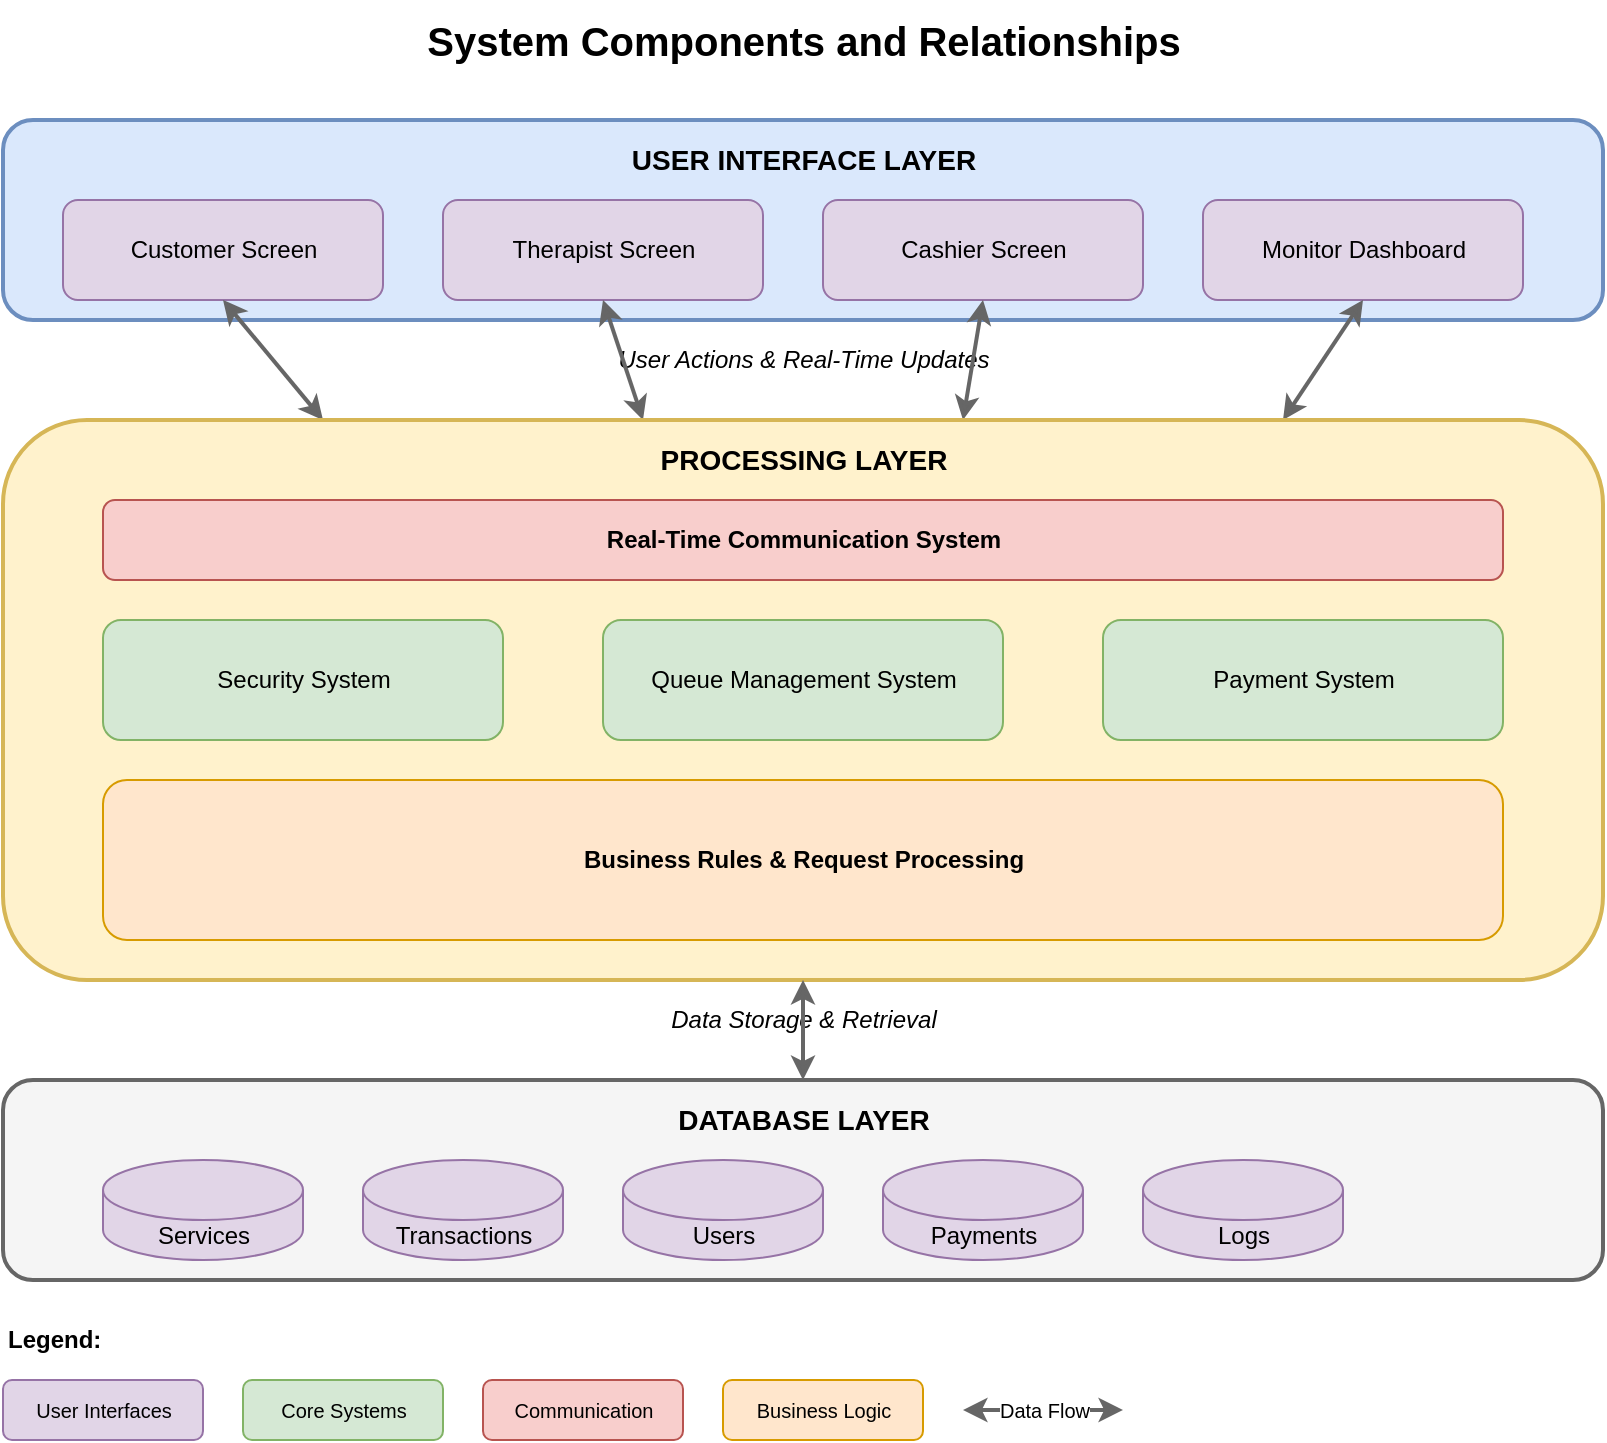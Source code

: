 <mxfile version="24.0.0" type="device">
  <diagram name="System Components" id="system-components">
    <mxGraphModel dx="1434" dy="844" grid="1" gridSize="10" guides="1" tooltips="1" connect="1" arrows="1" fold="1" page="1" pageScale="1" pageWidth="1169" pageHeight="827" math="0" shadow="0">
      <root>
        <mxCell id="0" />
        <mxCell id="1" parent="0" />
        
        <!-- Title -->
        <mxCell id="title" value="System Components and Relationships" style="text;html=1;strokeColor=none;fillColor=none;align=center;verticalAlign=middle;whiteSpace=wrap;rounded=0;fontSize=20;fontStyle=1" vertex="1" parent="1">
          <mxGeometry x="384.5" y="20" width="400" height="40" as="geometry" />
        </mxCell>
        
        <!-- USER INTERFACE LAYER -->
        <mxCell id="ui-layer-container" value="" style="rounded=1;whiteSpace=wrap;html=1;fillColor=#dae8fc;strokeColor=#6c8ebf;strokeWidth=2;" vertex="1" parent="1">
          <mxGeometry x="184.5" y="80" width="800" height="100" as="geometry" />
        </mxCell>
        
        <mxCell id="ui-layer-title" value="USER INTERFACE LAYER" style="text;html=1;strokeColor=none;fillColor=none;align=center;verticalAlign=middle;whiteSpace=wrap;rounded=0;fontSize=14;fontStyle=1" vertex="1" parent="1">
          <mxGeometry x="484.5" y="90" width="200" height="20" as="geometry" />
        </mxCell>
        
        <mxCell id="customer-ui" value="Customer Screen" style="rounded=1;whiteSpace=wrap;html=1;fillColor=#e1d5e7;strokeColor=#9673a6;" vertex="1" parent="1">
          <mxGeometry x="214.5" y="120" width="160" height="50" as="geometry" />
        </mxCell>
        
        <mxCell id="therapist-ui" value="Therapist Screen" style="rounded=1;whiteSpace=wrap;html=1;fillColor=#e1d5e7;strokeColor=#9673a6;" vertex="1" parent="1">
          <mxGeometry x="404.5" y="120" width="160" height="50" as="geometry" />
        </mxCell>
        
        <mxCell id="cashier-ui" value="Cashier Screen" style="rounded=1;whiteSpace=wrap;html=1;fillColor=#e1d5e7;strokeColor=#9673a6;" vertex="1" parent="1">
          <mxGeometry x="594.5" y="120" width="160" height="50" as="geometry" />
        </mxCell>
        
        <mxCell id="monitor-ui" value="Monitor Dashboard" style="rounded=1;whiteSpace=wrap;html=1;fillColor=#e1d5e7;strokeColor=#9673a6;" vertex="1" parent="1">
          <mxGeometry x="784.5" y="120" width="160" height="50" as="geometry" />
        </mxCell>
        
        <!-- Connection Label -->
        <mxCell id="connection-label-1" value="User Actions &amp; Real-Time Updates" style="text;html=1;strokeColor=none;fillColor=none;align=center;verticalAlign=middle;whiteSpace=wrap;rounded=0;fontSize=12;fontStyle=2" vertex="1" parent="1">
          <mxGeometry x="434.5" y="190" width="300" height="20" as="geometry" />
        </mxCell>
        
        <!-- Arrows from UI to Processing -->
        <mxCell id="arrow-ui-1" value="" style="endArrow=classic;startArrow=classic;html=1;rounded=0;exitX=0.5;exitY=1;exitDx=0;exitDy=0;entryX=0.2;entryY=0;entryDx=0;entryDy=0;strokeWidth=2;strokeColor=#666666;" edge="1" parent="1" source="customer-ui" target="processing-layer-container">
          <mxGeometry width="50" height="50" relative="1" as="geometry">
            <mxPoint x="294.5" y="180" as="sourcePoint" />
            <mxPoint x="344.5" y="130" as="targetPoint" />
          </mxGeometry>
        </mxCell>
        
        <mxCell id="arrow-ui-2" value="" style="endArrow=classic;startArrow=classic;html=1;rounded=0;exitX=0.5;exitY=1;exitDx=0;exitDy=0;entryX=0.4;entryY=0;entryDx=0;entryDy=0;strokeWidth=2;strokeColor=#666666;" edge="1" parent="1" source="therapist-ui" target="processing-layer-container">
          <mxGeometry width="50" height="50" relative="1" as="geometry">
            <mxPoint x="484.5" y="180" as="sourcePoint" />
            <mxPoint x="534.5" y="130" as="targetPoint" />
          </mxGeometry>
        </mxCell>
        
        <mxCell id="arrow-ui-3" value="" style="endArrow=classic;startArrow=classic;html=1;rounded=0;exitX=0.5;exitY=1;exitDx=0;exitDy=0;entryX=0.6;entryY=0;entryDx=0;entryDy=0;strokeWidth=2;strokeColor=#666666;" edge="1" parent="1" source="cashier-ui" target="processing-layer-container">
          <mxGeometry width="50" height="50" relative="1" as="geometry">
            <mxPoint x="674.5" y="180" as="sourcePoint" />
            <mxPoint x="724.5" y="130" as="targetPoint" />
          </mxGeometry>
        </mxCell>
        
        <mxCell id="arrow-ui-4" value="" style="endArrow=classic;startArrow=classic;html=1;rounded=0;exitX=0.5;exitY=1;exitDx=0;exitDy=0;entryX=0.8;entryY=0;entryDx=0;entryDy=0;strokeWidth=2;strokeColor=#666666;" edge="1" parent="1" source="monitor-ui" target="processing-layer-container">
          <mxGeometry width="50" height="50" relative="1" as="geometry">
            <mxPoint x="864.5" y="180" as="sourcePoint" />
            <mxPoint x="914.5" y="130" as="targetPoint" />
          </mxGeometry>
        </mxCell>
        
        <!-- PROCESSING LAYER -->
        <mxCell id="processing-layer-container" value="" style="rounded=1;whiteSpace=wrap;html=1;fillColor=#fff2cc;strokeColor=#d6b656;strokeWidth=2;" vertex="1" parent="1">
          <mxGeometry x="184.5" y="230" width="800" height="280" as="geometry" />
        </mxCell>
        
        <mxCell id="processing-layer-title" value="PROCESSING LAYER" style="text;html=1;strokeColor=none;fillColor=none;align=center;verticalAlign=middle;whiteSpace=wrap;rounded=0;fontSize=14;fontStyle=1" vertex="1" parent="1">
          <mxGeometry x="484.5" y="240" width="200" height="20" as="geometry" />
        </mxCell>
        
        <!-- Real-Time Communication System -->
        <mxCell id="realtime-comm" value="Real-Time Communication System" style="rounded=1;whiteSpace=wrap;html=1;fillColor=#f8cecc;strokeColor=#b85450;fontSize=12;fontStyle=1" vertex="1" parent="1">
          <mxGeometry x="234.5" y="270" width="700" height="40" as="geometry" />
        </mxCell>
        
        <!-- Three Systems -->
        <mxCell id="security-system" value="Security System" style="rounded=1;whiteSpace=wrap;html=1;fillColor=#d5e8d4;strokeColor=#82b366;" vertex="1" parent="1">
          <mxGeometry x="234.5" y="330" width="200" height="60" as="geometry" />
        </mxCell>
        
        <mxCell id="queue-system" value="Queue Management System" style="rounded=1;whiteSpace=wrap;html=1;fillColor=#d5e8d4;strokeColor=#82b366;" vertex="1" parent="1">
          <mxGeometry x="484.5" y="330" width="200" height="60" as="geometry" />
        </mxCell>
        
        <mxCell id="payment-system" value="Payment System" style="rounded=1;whiteSpace=wrap;html=1;fillColor=#d5e8d4;strokeColor=#82b366;" vertex="1" parent="1">
          <mxGeometry x="734.5" y="330" width="200" height="60" as="geometry" />
        </mxCell>
        
        <!-- Business Rules -->
        <mxCell id="business-rules" value="Business Rules &amp; Request Processing" style="rounded=1;whiteSpace=wrap;html=1;fillColor=#ffe6cc;strokeColor=#d79b00;fontSize=12;fontStyle=1" vertex="1" parent="1">
          <mxGeometry x="234.5" y="410" width="700" height="80" as="geometry" />
        </mxCell>
        
        <!-- Connection Label -->
        <mxCell id="connection-label-2" value="Data Storage &amp; Retrieval" style="text;html=1;strokeColor=none;fillColor=none;align=center;verticalAlign=middle;whiteSpace=wrap;rounded=0;fontSize=12;fontStyle=2" vertex="1" parent="1">
          <mxGeometry x="484.5" y="520" width="200" height="20" as="geometry" />
        </mxCell>
        
        <!-- Arrow from Processing to Database -->
        <mxCell id="arrow-processing-db" value="" style="endArrow=classic;startArrow=classic;html=1;rounded=0;exitX=0.5;exitY=1;exitDx=0;exitDy=0;entryX=0.5;entryY=0;entryDx=0;entryDy=0;strokeWidth=2;strokeColor=#666666;" edge="1" parent="1" source="processing-layer-container" target="database-layer-container">
          <mxGeometry width="50" height="50" relative="1" as="geometry">
            <mxPoint x="584.5" y="520" as="sourcePoint" />
            <mxPoint x="634.5" y="470" as="targetPoint" />
          </mxGeometry>
        </mxCell>
        
        <!-- DATABASE LAYER -->
        <mxCell id="database-layer-container" value="" style="rounded=1;whiteSpace=wrap;html=1;fillColor=#f5f5f5;strokeColor=#666666;strokeWidth=2;" vertex="1" parent="1">
          <mxGeometry x="184.5" y="560" width="800" height="100" as="geometry" />
        </mxCell>
        
        <mxCell id="database-layer-title" value="DATABASE LAYER" style="text;html=1;strokeColor=none;fillColor=none;align=center;verticalAlign=middle;whiteSpace=wrap;rounded=0;fontSize=14;fontStyle=1" vertex="1" parent="1">
          <mxGeometry x="484.5" y="570" width="200" height="20" as="geometry" />
        </mxCell>
        
        <mxCell id="db-services" value="Services" style="shape=cylinder3;whiteSpace=wrap;html=1;boundedLbl=1;backgroundOutline=1;size=15;fillColor=#e1d5e7;strokeColor=#9673a6;" vertex="1" parent="1">
          <mxGeometry x="234.5" y="600" width="100" height="50" as="geometry" />
        </mxCell>
        
        <mxCell id="db-transactions" value="Transactions" style="shape=cylinder3;whiteSpace=wrap;html=1;boundedLbl=1;backgroundOutline=1;size=15;fillColor=#e1d5e7;strokeColor=#9673a6;" vertex="1" parent="1">
          <mxGeometry x="364.5" y="600" width="100" height="50" as="geometry" />
        </mxCell>
        
        <mxCell id="db-users" value="Users" style="shape=cylinder3;whiteSpace=wrap;html=1;boundedLbl=1;backgroundOutline=1;size=15;fillColor=#e1d5e7;strokeColor=#9673a6;" vertex="1" parent="1">
          <mxGeometry x="494.5" y="600" width="100" height="50" as="geometry" />
        </mxCell>
        
        <mxCell id="db-payments" value="Payments" style="shape=cylinder3;whiteSpace=wrap;html=1;boundedLbl=1;backgroundOutline=1;size=15;fillColor=#e1d5e7;strokeColor=#9673a6;" vertex="1" parent="1">
          <mxGeometry x="624.5" y="600" width="100" height="50" as="geometry" />
        </mxCell>
        
        <mxCell id="db-logs" value="Logs" style="shape=cylinder3;whiteSpace=wrap;html=1;boundedLbl=1;backgroundOutline=1;size=15;fillColor=#e1d5e7;strokeColor=#9673a6;" vertex="1" parent="1">
          <mxGeometry x="754.5" y="600" width="100" height="50" as="geometry" />
        </mxCell>
        
        <!-- Legend -->
        <mxCell id="legend-title" value="Legend:" style="text;html=1;strokeColor=none;fillColor=none;align=left;verticalAlign=middle;whiteSpace=wrap;rounded=0;fontSize=12;fontStyle=1" vertex="1" parent="1">
          <mxGeometry x="184.5" y="680" width="60" height="20" as="geometry" />
        </mxCell>
        
        <mxCell id="legend-1" value="User Interfaces" style="rounded=1;whiteSpace=wrap;html=1;fillColor=#e1d5e7;strokeColor=#9673a6;fontSize=10;" vertex="1" parent="1">
          <mxGeometry x="184.5" y="710" width="100" height="30" as="geometry" />
        </mxCell>
        
        <mxCell id="legend-2" value="Core Systems" style="rounded=1;whiteSpace=wrap;html=1;fillColor=#d5e8d4;strokeColor=#82b366;fontSize=10;" vertex="1" parent="1">
          <mxGeometry x="304.5" y="710" width="100" height="30" as="geometry" />
        </mxCell>
        
        <mxCell id="legend-3" value="Communication" style="rounded=1;whiteSpace=wrap;html=1;fillColor=#f8cecc;strokeColor=#b85450;fontSize=10;" vertex="1" parent="1">
          <mxGeometry x="424.5" y="710" width="100" height="30" as="geometry" />
        </mxCell>
        
        <mxCell id="legend-4" value="Business Logic" style="rounded=1;whiteSpace=wrap;html=1;fillColor=#ffe6cc;strokeColor=#d79b00;fontSize=10;" vertex="1" parent="1">
          <mxGeometry x="544.5" y="710" width="100" height="30" as="geometry" />
        </mxCell>
        
        <mxCell id="legend-5" value="Data Flow" style="endArrow=classic;startArrow=classic;html=1;rounded=0;strokeWidth=2;strokeColor=#666666;fontSize=10;" edge="1" parent="1">
          <mxGeometry width="50" height="50" relative="1" as="geometry">
            <mxPoint x="664.5" y="725" as="sourcePoint" />
            <mxPoint x="744.5" y="725" as="targetPoint" />
          </mxGeometry>
        </mxCell>
        
      </root>
    </mxGraphModel>
  </diagram>
</mxfile>
